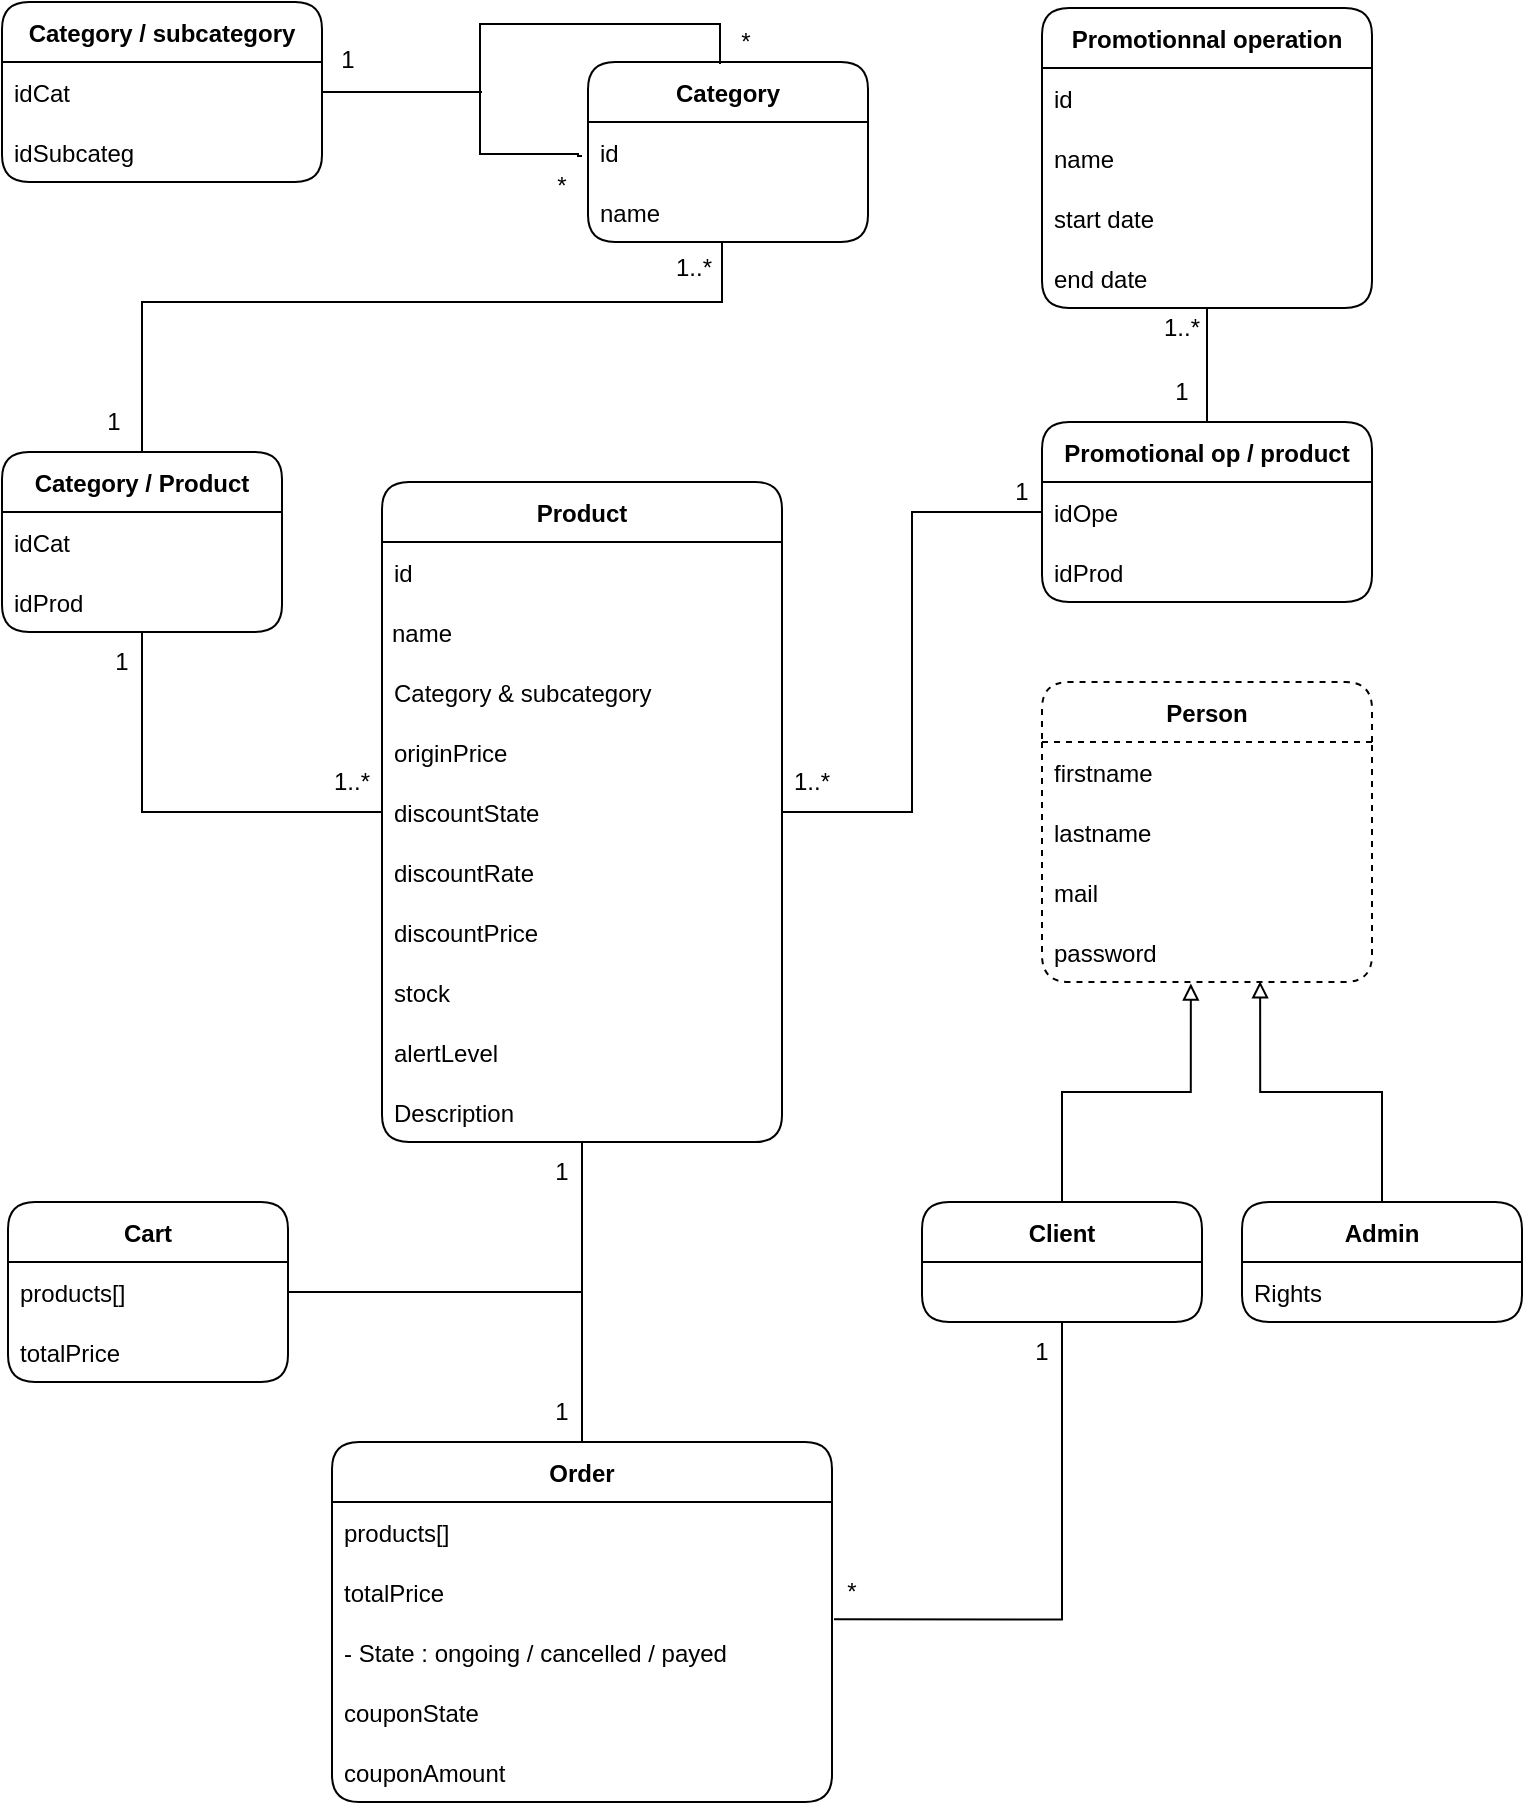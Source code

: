 <mxfile version="17.4.0" type="github">
  <diagram id="vhpuTXRBzaWg03IPp8lz" name="Page-1">
    <mxGraphModel dx="1093" dy="594" grid="1" gridSize="10" guides="1" tooltips="1" connect="1" arrows="1" fold="1" page="1" pageScale="1" pageWidth="827" pageHeight="1169" math="0" shadow="0">
      <root>
        <mxCell id="0" />
        <mxCell id="1" parent="0" />
        <mxCell id="ZNFF3Vfwh-cAoK5ZNlYT-26" style="edgeStyle=orthogonalEdgeStyle;rounded=0;orthogonalLoop=1;jettySize=auto;html=1;endArrow=none;endFill=0;" edge="1" parent="1" source="we6FHVSDPOBdcgw_4QG6-8">
          <mxGeometry relative="1" as="geometry">
            <mxPoint x="280" y="75" as="targetPoint" />
          </mxGeometry>
        </mxCell>
        <mxCell id="we6FHVSDPOBdcgw_4QG6-8" value="Category / subcategory" style="swimlane;fontStyle=1;childLayout=stackLayout;horizontal=1;startSize=30;horizontalStack=0;resizeParent=1;resizeParentMax=0;resizeLast=0;collapsible=1;marginBottom=0;gradientColor=none;rounded=1;" parent="1" vertex="1">
          <mxGeometry x="40" y="30" width="160" height="90" as="geometry" />
        </mxCell>
        <mxCell id="we6FHVSDPOBdcgw_4QG6-9" value="idCat" style="text;strokeColor=none;fillColor=none;align=left;verticalAlign=middle;spacingLeft=4;spacingRight=4;overflow=hidden;points=[[0,0.5],[1,0.5]];portConstraint=eastwest;rotatable=0;" parent="we6FHVSDPOBdcgw_4QG6-8" vertex="1">
          <mxGeometry y="30" width="160" height="30" as="geometry" />
        </mxCell>
        <mxCell id="we6FHVSDPOBdcgw_4QG6-10" value="idSubcateg" style="text;strokeColor=none;fillColor=none;align=left;verticalAlign=middle;spacingLeft=4;spacingRight=4;overflow=hidden;points=[[0,0.5],[1,0.5]];portConstraint=eastwest;rotatable=0;" parent="we6FHVSDPOBdcgw_4QG6-8" vertex="1">
          <mxGeometry y="60" width="160" height="30" as="geometry" />
        </mxCell>
        <mxCell id="we6FHVSDPOBdcgw_4QG6-81" style="edgeStyle=orthogonalEdgeStyle;rounded=0;orthogonalLoop=1;jettySize=auto;html=1;entryX=0.5;entryY=0;entryDx=0;entryDy=0;endArrow=none;endFill=0;" parent="1" source="we6FHVSDPOBdcgw_4QG6-13" target="we6FHVSDPOBdcgw_4QG6-38" edge="1">
          <mxGeometry relative="1" as="geometry">
            <Array as="points">
              <mxPoint x="400" y="180" />
              <mxPoint x="110" y="180" />
            </Array>
          </mxGeometry>
        </mxCell>
        <mxCell id="we6FHVSDPOBdcgw_4QG6-13" value="Category" style="swimlane;fontStyle=1;childLayout=stackLayout;horizontal=1;startSize=30;horizontalStack=0;resizeParent=1;resizeParentMax=0;resizeLast=0;collapsible=1;marginBottom=0;gradientColor=none;rounded=1;" parent="1" vertex="1">
          <mxGeometry x="333" y="60" width="140" height="90" as="geometry" />
        </mxCell>
        <mxCell id="we6FHVSDPOBdcgw_4QG6-14" value="id" style="text;strokeColor=none;fillColor=none;align=left;verticalAlign=middle;spacingLeft=4;spacingRight=4;overflow=hidden;points=[[0,0.5],[1,0.5]];portConstraint=eastwest;rotatable=0;" parent="we6FHVSDPOBdcgw_4QG6-13" vertex="1">
          <mxGeometry y="30" width="140" height="30" as="geometry" />
        </mxCell>
        <mxCell id="we6FHVSDPOBdcgw_4QG6-15" value="name" style="text;strokeColor=none;fillColor=none;align=left;verticalAlign=middle;spacingLeft=4;spacingRight=4;overflow=hidden;points=[[0,0.5],[1,0.5]];portConstraint=eastwest;rotatable=0;" parent="we6FHVSDPOBdcgw_4QG6-13" vertex="1">
          <mxGeometry y="60" width="140" height="30" as="geometry" />
        </mxCell>
        <mxCell id="we6FHVSDPOBdcgw_4QG6-77" style="edgeStyle=orthogonalEdgeStyle;rounded=0;orthogonalLoop=1;jettySize=auto;html=1;exitX=0.5;exitY=0;exitDx=0;exitDy=0;endArrow=none;endFill=0;entryX=1;entryY=0;entryDx=0;entryDy=0;" parent="we6FHVSDPOBdcgw_4QG6-13" target="ZNFF3Vfwh-cAoK5ZNlYT-3" edge="1">
          <mxGeometry relative="1" as="geometry">
            <Array as="points">
              <mxPoint x="66" y="-19" />
              <mxPoint x="-54" y="-19" />
              <mxPoint x="-54" y="46" />
              <mxPoint x="-5" y="46" />
            </Array>
            <mxPoint x="66" y="1" as="sourcePoint" />
            <mxPoint x="-4" y="46" as="targetPoint" />
          </mxGeometry>
        </mxCell>
        <mxCell id="we6FHVSDPOBdcgw_4QG6-87" style="edgeStyle=orthogonalEdgeStyle;rounded=0;orthogonalLoop=1;jettySize=auto;html=1;entryX=0.5;entryY=0;entryDx=0;entryDy=0;endArrow=none;endFill=0;" parent="1" source="we6FHVSDPOBdcgw_4QG6-21" target="we6FHVSDPOBdcgw_4QG6-59" edge="1">
          <mxGeometry relative="1" as="geometry" />
        </mxCell>
        <mxCell id="we6FHVSDPOBdcgw_4QG6-21" value="Product" style="swimlane;fontStyle=1;childLayout=stackLayout;horizontal=1;startSize=30;horizontalStack=0;resizeParent=1;resizeParentMax=0;resizeLast=0;collapsible=1;marginBottom=0;gradientColor=none;rounded=1;" parent="1" vertex="1">
          <mxGeometry x="230" y="270" width="200" height="330" as="geometry" />
        </mxCell>
        <mxCell id="we6FHVSDPOBdcgw_4QG6-22" value="id" style="text;strokeColor=none;fillColor=none;align=left;verticalAlign=middle;spacingLeft=4;spacingRight=4;overflow=hidden;points=[[0,0.5],[1,0.5]];portConstraint=eastwest;rotatable=0;" parent="we6FHVSDPOBdcgw_4QG6-21" vertex="1">
          <mxGeometry y="30" width="200" height="30" as="geometry" />
        </mxCell>
        <mxCell id="we6FHVSDPOBdcgw_4QG6-23" value="name" style="text;strokeColor=none;fillColor=none;align=left;verticalAlign=middle;spacingLeft=4;spacingRight=4;overflow=hidden;points=[[0,0.5],[1,0.5]];portConstraint=eastwest;rotatable=0;spacing=1;" parent="we6FHVSDPOBdcgw_4QG6-21" vertex="1">
          <mxGeometry y="60" width="200" height="30" as="geometry" />
        </mxCell>
        <mxCell id="we6FHVSDPOBdcgw_4QG6-29" value="Category &amp; subcategory" style="text;strokeColor=none;fillColor=none;align=left;verticalAlign=middle;spacingLeft=4;spacingRight=4;overflow=hidden;points=[[0,0.5],[1,0.5]];portConstraint=eastwest;rotatable=0;" parent="we6FHVSDPOBdcgw_4QG6-21" vertex="1">
          <mxGeometry y="90" width="200" height="30" as="geometry" />
        </mxCell>
        <mxCell id="we6FHVSDPOBdcgw_4QG6-28" value="originPrice" style="text;strokeColor=none;fillColor=none;align=left;verticalAlign=middle;spacingLeft=4;spacingRight=4;overflow=hidden;points=[[0,0.5],[1,0.5]];portConstraint=eastwest;rotatable=0;" parent="we6FHVSDPOBdcgw_4QG6-21" vertex="1">
          <mxGeometry y="120" width="200" height="30" as="geometry" />
        </mxCell>
        <mxCell id="we6FHVSDPOBdcgw_4QG6-30" value="discountState" style="text;strokeColor=none;fillColor=none;align=left;verticalAlign=middle;spacingLeft=4;spacingRight=4;overflow=hidden;points=[[0,0.5],[1,0.5]];portConstraint=eastwest;rotatable=0;" parent="we6FHVSDPOBdcgw_4QG6-21" vertex="1">
          <mxGeometry y="150" width="200" height="30" as="geometry" />
        </mxCell>
        <mxCell id="we6FHVSDPOBdcgw_4QG6-31" value="discountRate" style="text;strokeColor=none;fillColor=none;align=left;verticalAlign=middle;spacingLeft=4;spacingRight=4;overflow=hidden;points=[[0,0.5],[1,0.5]];portConstraint=eastwest;rotatable=0;" parent="we6FHVSDPOBdcgw_4QG6-21" vertex="1">
          <mxGeometry y="180" width="200" height="30" as="geometry" />
        </mxCell>
        <mxCell id="we6FHVSDPOBdcgw_4QG6-32" value="discountPrice" style="text;strokeColor=none;fillColor=none;align=left;verticalAlign=middle;spacingLeft=4;spacingRight=4;overflow=hidden;points=[[0,0.5],[1,0.5]];portConstraint=eastwest;rotatable=0;" parent="we6FHVSDPOBdcgw_4QG6-21" vertex="1">
          <mxGeometry y="210" width="200" height="30" as="geometry" />
        </mxCell>
        <mxCell id="we6FHVSDPOBdcgw_4QG6-34" value="stock" style="text;strokeColor=none;fillColor=none;align=left;verticalAlign=middle;spacingLeft=4;spacingRight=4;overflow=hidden;points=[[0,0.5],[1,0.5]];portConstraint=eastwest;rotatable=0;" parent="we6FHVSDPOBdcgw_4QG6-21" vertex="1">
          <mxGeometry y="240" width="200" height="30" as="geometry" />
        </mxCell>
        <mxCell id="we6FHVSDPOBdcgw_4QG6-35" value="alertLevel" style="text;strokeColor=none;fillColor=none;align=left;verticalAlign=middle;spacingLeft=4;spacingRight=4;overflow=hidden;points=[[0,0.5],[1,0.5]];portConstraint=eastwest;rotatable=0;" parent="we6FHVSDPOBdcgw_4QG6-21" vertex="1">
          <mxGeometry y="270" width="200" height="30" as="geometry" />
        </mxCell>
        <mxCell id="we6FHVSDPOBdcgw_4QG6-36" value="Description" style="text;strokeColor=none;fillColor=none;align=left;verticalAlign=middle;spacingLeft=4;spacingRight=4;overflow=hidden;points=[[0,0.5],[1,0.5]];portConstraint=eastwest;rotatable=0;" parent="we6FHVSDPOBdcgw_4QG6-21" vertex="1">
          <mxGeometry y="300" width="200" height="30" as="geometry" />
        </mxCell>
        <mxCell id="we6FHVSDPOBdcgw_4QG6-92" style="edgeStyle=orthogonalEdgeStyle;rounded=0;orthogonalLoop=1;jettySize=auto;html=1;entryX=0;entryY=0.5;entryDx=0;entryDy=0;endArrow=none;endFill=0;" parent="1" source="we6FHVSDPOBdcgw_4QG6-38" target="we6FHVSDPOBdcgw_4QG6-30" edge="1">
          <mxGeometry relative="1" as="geometry" />
        </mxCell>
        <mxCell id="we6FHVSDPOBdcgw_4QG6-38" value="Category / Product" style="swimlane;fontStyle=1;childLayout=stackLayout;horizontal=1;startSize=30;horizontalStack=0;resizeParent=1;resizeParentMax=0;resizeLast=0;collapsible=1;marginBottom=0;gradientColor=none;rounded=1;" parent="1" vertex="1">
          <mxGeometry x="40" y="255" width="140" height="90" as="geometry" />
        </mxCell>
        <mxCell id="we6FHVSDPOBdcgw_4QG6-39" value="idCat" style="text;strokeColor=none;fillColor=none;align=left;verticalAlign=middle;spacingLeft=4;spacingRight=4;overflow=hidden;points=[[0,0.5],[1,0.5]];portConstraint=eastwest;rotatable=0;" parent="we6FHVSDPOBdcgw_4QG6-38" vertex="1">
          <mxGeometry y="30" width="140" height="30" as="geometry" />
        </mxCell>
        <mxCell id="we6FHVSDPOBdcgw_4QG6-40" value="idProd" style="text;strokeColor=none;fillColor=none;align=left;verticalAlign=middle;spacingLeft=4;spacingRight=4;overflow=hidden;points=[[0,0.5],[1,0.5]];portConstraint=eastwest;rotatable=0;" parent="we6FHVSDPOBdcgw_4QG6-38" vertex="1">
          <mxGeometry y="60" width="140" height="30" as="geometry" />
        </mxCell>
        <mxCell id="we6FHVSDPOBdcgw_4QG6-98" style="edgeStyle=orthogonalEdgeStyle;rounded=0;orthogonalLoop=1;jettySize=auto;html=1;entryX=0.5;entryY=0;entryDx=0;entryDy=0;endArrow=none;endFill=0;" parent="1" source="we6FHVSDPOBdcgw_4QG6-41" target="we6FHVSDPOBdcgw_4QG6-47" edge="1">
          <mxGeometry relative="1" as="geometry" />
        </mxCell>
        <mxCell id="we6FHVSDPOBdcgw_4QG6-41" value="Promotionnal operation" style="swimlane;fontStyle=1;childLayout=stackLayout;horizontal=1;startSize=30;horizontalStack=0;resizeParent=1;resizeParentMax=0;resizeLast=0;collapsible=1;marginBottom=0;gradientColor=none;rounded=1;" parent="1" vertex="1">
          <mxGeometry x="560" y="33" width="165" height="150" as="geometry" />
        </mxCell>
        <mxCell id="we6FHVSDPOBdcgw_4QG6-42" value="id" style="text;strokeColor=none;fillColor=none;align=left;verticalAlign=middle;spacingLeft=4;spacingRight=4;overflow=hidden;points=[[0,0.5],[1,0.5]];portConstraint=eastwest;rotatable=0;" parent="we6FHVSDPOBdcgw_4QG6-41" vertex="1">
          <mxGeometry y="30" width="165" height="30" as="geometry" />
        </mxCell>
        <mxCell id="we6FHVSDPOBdcgw_4QG6-43" value="name" style="text;strokeColor=none;fillColor=none;align=left;verticalAlign=middle;spacingLeft=4;spacingRight=4;overflow=hidden;points=[[0,0.5],[1,0.5]];portConstraint=eastwest;rotatable=0;" parent="we6FHVSDPOBdcgw_4QG6-41" vertex="1">
          <mxGeometry y="60" width="165" height="30" as="geometry" />
        </mxCell>
        <mxCell id="we6FHVSDPOBdcgw_4QG6-44" value="start date" style="text;strokeColor=none;fillColor=none;align=left;verticalAlign=middle;spacingLeft=4;spacingRight=4;overflow=hidden;points=[[0,0.5],[1,0.5]];portConstraint=eastwest;rotatable=0;" parent="we6FHVSDPOBdcgw_4QG6-41" vertex="1">
          <mxGeometry y="90" width="165" height="30" as="geometry" />
        </mxCell>
        <mxCell id="we6FHVSDPOBdcgw_4QG6-45" value="end date" style="text;strokeColor=none;fillColor=none;align=left;verticalAlign=middle;spacingLeft=4;spacingRight=4;overflow=hidden;points=[[0,0.5],[1,0.5]];portConstraint=eastwest;rotatable=0;" parent="we6FHVSDPOBdcgw_4QG6-41" vertex="1">
          <mxGeometry y="120" width="165" height="30" as="geometry" />
        </mxCell>
        <mxCell id="we6FHVSDPOBdcgw_4QG6-47" value="Promotional op / product" style="swimlane;fontStyle=1;childLayout=stackLayout;horizontal=1;startSize=30;horizontalStack=0;resizeParent=1;resizeParentMax=0;resizeLast=0;collapsible=1;marginBottom=0;gradientColor=none;rounded=1;" parent="1" vertex="1">
          <mxGeometry x="560" y="240" width="165" height="90" as="geometry" />
        </mxCell>
        <mxCell id="we6FHVSDPOBdcgw_4QG6-48" value="idOpe" style="text;strokeColor=none;fillColor=none;align=left;verticalAlign=middle;spacingLeft=4;spacingRight=4;overflow=hidden;points=[[0,0.5],[1,0.5]];portConstraint=eastwest;rotatable=0;" parent="we6FHVSDPOBdcgw_4QG6-47" vertex="1">
          <mxGeometry y="30" width="165" height="30" as="geometry" />
        </mxCell>
        <mxCell id="we6FHVSDPOBdcgw_4QG6-49" value="idProd" style="text;strokeColor=none;fillColor=none;align=left;verticalAlign=middle;spacingLeft=4;spacingRight=4;overflow=hidden;points=[[0,0.5],[1,0.5]];portConstraint=eastwest;rotatable=0;" parent="we6FHVSDPOBdcgw_4QG6-47" vertex="1">
          <mxGeometry y="60" width="165" height="30" as="geometry" />
        </mxCell>
        <mxCell id="we6FHVSDPOBdcgw_4QG6-50" value="Person" style="swimlane;fontStyle=1;childLayout=stackLayout;horizontal=1;startSize=30;horizontalStack=0;resizeParent=1;resizeParentMax=0;resizeLast=0;collapsible=1;marginBottom=0;gradientColor=none;rounded=1;dashed=1;" parent="1" vertex="1">
          <mxGeometry x="560" y="370" width="165" height="150" as="geometry" />
        </mxCell>
        <mxCell id="we6FHVSDPOBdcgw_4QG6-51" value="firstname" style="text;strokeColor=none;fillColor=none;align=left;verticalAlign=middle;spacingLeft=4;spacingRight=4;overflow=hidden;points=[[0,0.5],[1,0.5]];portConstraint=eastwest;rotatable=0;" parent="we6FHVSDPOBdcgw_4QG6-50" vertex="1">
          <mxGeometry y="30" width="165" height="30" as="geometry" />
        </mxCell>
        <mxCell id="we6FHVSDPOBdcgw_4QG6-52" value="lastname" style="text;strokeColor=none;fillColor=none;align=left;verticalAlign=middle;spacingLeft=4;spacingRight=4;overflow=hidden;points=[[0,0.5],[1,0.5]];portConstraint=eastwest;rotatable=0;" parent="we6FHVSDPOBdcgw_4QG6-50" vertex="1">
          <mxGeometry y="60" width="165" height="30" as="geometry" />
        </mxCell>
        <mxCell id="we6FHVSDPOBdcgw_4QG6-53" value="mail" style="text;strokeColor=none;fillColor=none;align=left;verticalAlign=middle;spacingLeft=4;spacingRight=4;overflow=hidden;points=[[0,0.5],[1,0.5]];portConstraint=eastwest;rotatable=0;" parent="we6FHVSDPOBdcgw_4QG6-50" vertex="1">
          <mxGeometry y="90" width="165" height="30" as="geometry" />
        </mxCell>
        <mxCell id="we6FHVSDPOBdcgw_4QG6-54" value="password" style="text;strokeColor=none;fillColor=none;align=left;verticalAlign=middle;spacingLeft=4;spacingRight=4;overflow=hidden;points=[[0,0.5],[1,0.5]];portConstraint=eastwest;rotatable=0;" parent="we6FHVSDPOBdcgw_4QG6-50" vertex="1">
          <mxGeometry y="120" width="165" height="30" as="geometry" />
        </mxCell>
        <mxCell id="we6FHVSDPOBdcgw_4QG6-85" style="edgeStyle=orthogonalEdgeStyle;rounded=0;orthogonalLoop=1;jettySize=auto;html=1;endArrow=none;endFill=0;entryX=0.5;entryY=0;entryDx=0;entryDy=0;" parent="1" source="we6FHVSDPOBdcgw_4QG6-56" target="we6FHVSDPOBdcgw_4QG6-59" edge="1">
          <mxGeometry relative="1" as="geometry">
            <mxPoint x="290" y="710" as="targetPoint" />
          </mxGeometry>
        </mxCell>
        <mxCell id="we6FHVSDPOBdcgw_4QG6-56" value="Cart" style="swimlane;fontStyle=1;childLayout=stackLayout;horizontal=1;startSize=30;horizontalStack=0;resizeParent=1;resizeParentMax=0;resizeLast=0;collapsible=1;marginBottom=0;gradientColor=none;rounded=1;" parent="1" vertex="1">
          <mxGeometry x="43" y="630" width="140" height="90" as="geometry" />
        </mxCell>
        <mxCell id="we6FHVSDPOBdcgw_4QG6-57" value="products[]" style="text;strokeColor=none;fillColor=none;align=left;verticalAlign=middle;spacingLeft=4;spacingRight=4;overflow=hidden;points=[[0,0.5],[1,0.5]];portConstraint=eastwest;rotatable=0;" parent="we6FHVSDPOBdcgw_4QG6-56" vertex="1">
          <mxGeometry y="30" width="140" height="30" as="geometry" />
        </mxCell>
        <mxCell id="we6FHVSDPOBdcgw_4QG6-58" value="totalPrice" style="text;strokeColor=none;fillColor=none;align=left;verticalAlign=middle;spacingLeft=4;spacingRight=4;overflow=hidden;points=[[0,0.5],[1,0.5]];portConstraint=eastwest;rotatable=0;" parent="we6FHVSDPOBdcgw_4QG6-56" vertex="1">
          <mxGeometry y="60" width="140" height="30" as="geometry" />
        </mxCell>
        <mxCell id="we6FHVSDPOBdcgw_4QG6-59" value="Order" style="swimlane;fontStyle=1;childLayout=stackLayout;horizontal=1;startSize=30;horizontalStack=0;resizeParent=1;resizeParentMax=0;resizeLast=0;collapsible=1;marginBottom=0;gradientColor=none;rounded=1;" parent="1" vertex="1">
          <mxGeometry x="205" y="750" width="250" height="180" as="geometry" />
        </mxCell>
        <mxCell id="we6FHVSDPOBdcgw_4QG6-60" value="products[]" style="text;strokeColor=none;fillColor=none;align=left;verticalAlign=middle;spacingLeft=4;spacingRight=4;overflow=hidden;points=[[0,0.5],[1,0.5]];portConstraint=eastwest;rotatable=0;" parent="we6FHVSDPOBdcgw_4QG6-59" vertex="1">
          <mxGeometry y="30" width="250" height="30" as="geometry" />
        </mxCell>
        <mxCell id="we6FHVSDPOBdcgw_4QG6-61" value="totalPrice" style="text;strokeColor=none;fillColor=none;align=left;verticalAlign=middle;spacingLeft=4;spacingRight=4;overflow=hidden;points=[[0,0.5],[1,0.5]];portConstraint=eastwest;rotatable=0;" parent="we6FHVSDPOBdcgw_4QG6-59" vertex="1">
          <mxGeometry y="60" width="250" height="30" as="geometry" />
        </mxCell>
        <mxCell id="we6FHVSDPOBdcgw_4QG6-62" value="- State : ongoing / cancelled / payed" style="text;strokeColor=none;fillColor=none;align=left;verticalAlign=middle;spacingLeft=4;spacingRight=4;overflow=hidden;points=[[0,0.5],[1,0.5]];portConstraint=eastwest;rotatable=0;" parent="we6FHVSDPOBdcgw_4QG6-59" vertex="1">
          <mxGeometry y="90" width="250" height="30" as="geometry" />
        </mxCell>
        <mxCell id="we6FHVSDPOBdcgw_4QG6-63" value="couponState" style="text;strokeColor=none;fillColor=none;align=left;verticalAlign=middle;spacingLeft=4;spacingRight=4;overflow=hidden;points=[[0,0.5],[1,0.5]];portConstraint=eastwest;rotatable=0;" parent="we6FHVSDPOBdcgw_4QG6-59" vertex="1">
          <mxGeometry y="120" width="250" height="30" as="geometry" />
        </mxCell>
        <mxCell id="we6FHVSDPOBdcgw_4QG6-65" value="couponAmount" style="text;strokeColor=none;fillColor=none;align=left;verticalAlign=middle;spacingLeft=4;spacingRight=4;overflow=hidden;points=[[0,0.5],[1,0.5]];portConstraint=eastwest;rotatable=0;" parent="we6FHVSDPOBdcgw_4QG6-59" vertex="1">
          <mxGeometry y="150" width="250" height="30" as="geometry" />
        </mxCell>
        <mxCell id="we6FHVSDPOBdcgw_4QG6-96" style="edgeStyle=orthogonalEdgeStyle;rounded=0;orthogonalLoop=1;jettySize=auto;html=1;entryX=1.004;entryY=-0.044;entryDx=0;entryDy=0;entryPerimeter=0;endArrow=none;endFill=0;" parent="1" source="we6FHVSDPOBdcgw_4QG6-66" target="we6FHVSDPOBdcgw_4QG6-62" edge="1">
          <mxGeometry relative="1" as="geometry" />
        </mxCell>
        <mxCell id="ZNFF3Vfwh-cAoK5ZNlYT-18" style="edgeStyle=orthogonalEdgeStyle;rounded=0;orthogonalLoop=1;jettySize=auto;html=1;entryX=0.451;entryY=1.025;entryDx=0;entryDy=0;entryPerimeter=0;endArrow=block;endFill=0;" edge="1" parent="1" source="we6FHVSDPOBdcgw_4QG6-66" target="we6FHVSDPOBdcgw_4QG6-54">
          <mxGeometry relative="1" as="geometry" />
        </mxCell>
        <mxCell id="we6FHVSDPOBdcgw_4QG6-66" value="Client" style="swimlane;fontStyle=1;childLayout=stackLayout;horizontal=1;startSize=30;horizontalStack=0;resizeParent=1;resizeParentMax=0;resizeLast=0;collapsible=1;marginBottom=0;gradientColor=none;rounded=1;" parent="1" vertex="1">
          <mxGeometry x="500" y="630" width="140" height="60" as="geometry" />
        </mxCell>
        <mxCell id="ZNFF3Vfwh-cAoK5ZNlYT-28" style="edgeStyle=orthogonalEdgeStyle;rounded=0;orthogonalLoop=1;jettySize=auto;html=1;entryX=0.661;entryY=0.989;entryDx=0;entryDy=0;entryPerimeter=0;endArrow=block;endFill=0;" edge="1" parent="1" source="we6FHVSDPOBdcgw_4QG6-72" target="we6FHVSDPOBdcgw_4QG6-54">
          <mxGeometry relative="1" as="geometry" />
        </mxCell>
        <mxCell id="we6FHVSDPOBdcgw_4QG6-72" value="Admin" style="swimlane;fontStyle=1;childLayout=stackLayout;horizontal=1;startSize=30;horizontalStack=0;resizeParent=1;resizeParentMax=0;resizeLast=0;collapsible=1;marginBottom=0;gradientColor=none;rounded=1;" parent="1" vertex="1">
          <mxGeometry x="660" y="630" width="140" height="60" as="geometry" />
        </mxCell>
        <mxCell id="we6FHVSDPOBdcgw_4QG6-73" value="Rights" style="text;strokeColor=none;fillColor=none;align=left;verticalAlign=middle;spacingLeft=4;spacingRight=4;overflow=hidden;points=[[0,0.5],[1,0.5]];portConstraint=eastwest;rotatable=0;" parent="we6FHVSDPOBdcgw_4QG6-72" vertex="1">
          <mxGeometry y="30" width="140" height="30" as="geometry" />
        </mxCell>
        <mxCell id="we6FHVSDPOBdcgw_4QG6-101" style="edgeStyle=orthogonalEdgeStyle;rounded=0;orthogonalLoop=1;jettySize=auto;html=1;entryX=0;entryY=0.5;entryDx=0;entryDy=0;endArrow=none;endFill=0;" parent="1" source="we6FHVSDPOBdcgw_4QG6-30" target="we6FHVSDPOBdcgw_4QG6-48" edge="1">
          <mxGeometry relative="1" as="geometry" />
        </mxCell>
        <mxCell id="ZNFF3Vfwh-cAoK5ZNlYT-1" value="1" style="text;html=1;strokeColor=none;fillColor=none;align=center;verticalAlign=middle;whiteSpace=wrap;rounded=0;" vertex="1" parent="1">
          <mxGeometry x="203" y="46" width="20" height="26" as="geometry" />
        </mxCell>
        <mxCell id="ZNFF3Vfwh-cAoK5ZNlYT-3" value="*" style="text;html=1;strokeColor=none;fillColor=none;align=center;verticalAlign=middle;whiteSpace=wrap;rounded=0;" vertex="1" parent="1">
          <mxGeometry x="310" y="107" width="20" height="30" as="geometry" />
        </mxCell>
        <mxCell id="ZNFF3Vfwh-cAoK5ZNlYT-4" value="*" style="text;html=1;strokeColor=none;fillColor=none;align=center;verticalAlign=middle;whiteSpace=wrap;rounded=0;" vertex="1" parent="1">
          <mxGeometry x="402" y="40" width="20" height="20" as="geometry" />
        </mxCell>
        <mxCell id="ZNFF3Vfwh-cAoK5ZNlYT-5" value="1..*" style="text;html=1;strokeColor=none;fillColor=none;align=center;verticalAlign=middle;whiteSpace=wrap;rounded=0;" vertex="1" parent="1">
          <mxGeometry x="376" y="153" width="20" height="20" as="geometry" />
        </mxCell>
        <mxCell id="ZNFF3Vfwh-cAoK5ZNlYT-7" value="1" style="text;html=1;strokeColor=none;fillColor=none;align=center;verticalAlign=middle;whiteSpace=wrap;rounded=0;" vertex="1" parent="1">
          <mxGeometry x="86" y="230" width="20" height="20" as="geometry" />
        </mxCell>
        <mxCell id="ZNFF3Vfwh-cAoK5ZNlYT-8" value="1" style="text;html=1;strokeColor=none;fillColor=none;align=center;verticalAlign=middle;whiteSpace=wrap;rounded=0;" vertex="1" parent="1">
          <mxGeometry x="90" y="350" width="20" height="20" as="geometry" />
        </mxCell>
        <mxCell id="ZNFF3Vfwh-cAoK5ZNlYT-9" value="1..*" style="text;html=1;strokeColor=none;fillColor=none;align=center;verticalAlign=middle;whiteSpace=wrap;rounded=0;" vertex="1" parent="1">
          <mxGeometry x="205" y="410" width="20" height="20" as="geometry" />
        </mxCell>
        <mxCell id="ZNFF3Vfwh-cAoK5ZNlYT-10" value="1..*" style="text;html=1;strokeColor=none;fillColor=none;align=center;verticalAlign=middle;whiteSpace=wrap;rounded=0;" vertex="1" parent="1">
          <mxGeometry x="435" y="410" width="20" height="20" as="geometry" />
        </mxCell>
        <mxCell id="ZNFF3Vfwh-cAoK5ZNlYT-11" value="1" style="text;html=1;strokeColor=none;fillColor=none;align=center;verticalAlign=middle;whiteSpace=wrap;rounded=0;" vertex="1" parent="1">
          <mxGeometry x="540" y="260" width="20" height="30" as="geometry" />
        </mxCell>
        <mxCell id="ZNFF3Vfwh-cAoK5ZNlYT-12" value="1" style="text;html=1;strokeColor=none;fillColor=none;align=center;verticalAlign=middle;whiteSpace=wrap;rounded=0;" vertex="1" parent="1">
          <mxGeometry x="620" y="210" width="20" height="30" as="geometry" />
        </mxCell>
        <mxCell id="ZNFF3Vfwh-cAoK5ZNlYT-13" value="1..*" style="text;html=1;strokeColor=none;fillColor=none;align=center;verticalAlign=middle;whiteSpace=wrap;rounded=0;" vertex="1" parent="1">
          <mxGeometry x="620" y="183" width="20" height="20" as="geometry" />
        </mxCell>
        <mxCell id="ZNFF3Vfwh-cAoK5ZNlYT-14" value="1" style="text;html=1;strokeColor=none;fillColor=none;align=center;verticalAlign=middle;whiteSpace=wrap;rounded=0;" vertex="1" parent="1">
          <mxGeometry x="310" y="600" width="20" height="30" as="geometry" />
        </mxCell>
        <mxCell id="ZNFF3Vfwh-cAoK5ZNlYT-15" value="1" style="text;html=1;strokeColor=none;fillColor=none;align=center;verticalAlign=middle;whiteSpace=wrap;rounded=0;" vertex="1" parent="1">
          <mxGeometry x="310" y="720" width="20" height="30" as="geometry" />
        </mxCell>
        <mxCell id="ZNFF3Vfwh-cAoK5ZNlYT-16" value="*" style="text;html=1;strokeColor=none;fillColor=none;align=center;verticalAlign=middle;whiteSpace=wrap;rounded=0;" vertex="1" parent="1">
          <mxGeometry x="455" y="810" width="20" height="30" as="geometry" />
        </mxCell>
        <mxCell id="ZNFF3Vfwh-cAoK5ZNlYT-17" value="1" style="text;html=1;strokeColor=none;fillColor=none;align=center;verticalAlign=middle;whiteSpace=wrap;rounded=0;" vertex="1" parent="1">
          <mxGeometry x="550" y="690" width="20" height="30" as="geometry" />
        </mxCell>
      </root>
    </mxGraphModel>
  </diagram>
</mxfile>
